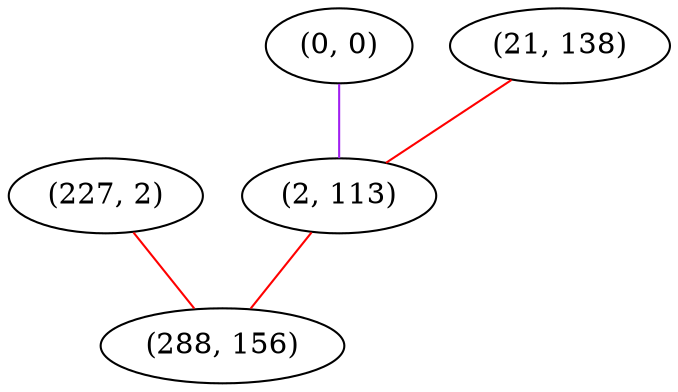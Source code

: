 graph "" {
"(227, 2)";
"(0, 0)";
"(21, 138)";
"(2, 113)";
"(288, 156)";
"(227, 2)" -- "(288, 156)"  [color=red, key=0, weight=1];
"(0, 0)" -- "(2, 113)"  [color=purple, key=0, weight=4];
"(21, 138)" -- "(2, 113)"  [color=red, key=0, weight=1];
"(2, 113)" -- "(288, 156)"  [color=red, key=0, weight=1];
}
